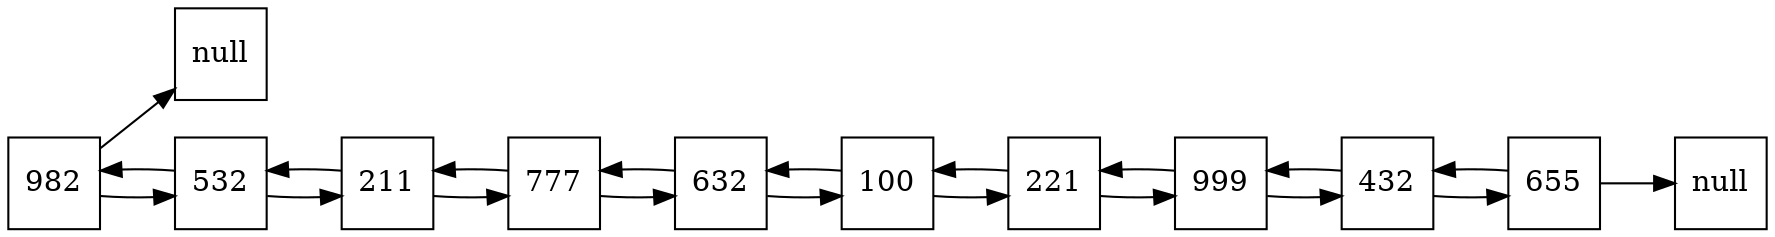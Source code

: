 digraph G {
node [shape = square];
rankdir=LR;
Null1 [label="null"];
Null2 [label="null"];
"982" -> Null1; 
 "982" -> "532"; 
 "532" -> "982"; 
 "532" -> "211"; 
 "211" -> "532"; 
 "211" -> "777"; 
 "777" -> "211"; 
 "777" -> "632"; 
 "632" -> "777"; 
 "632" -> "100"; 
 "100" -> "632"; 
 "100" -> "221"; 
 "221" -> "100"; 
 "221" -> "999"; 
 "999" -> "221"; 
 "999" -> "432"; 
 "432" -> "999"; 
 "432" -> "655"; 
 "655" -> "432"; 
"655" -> Null2; 
}